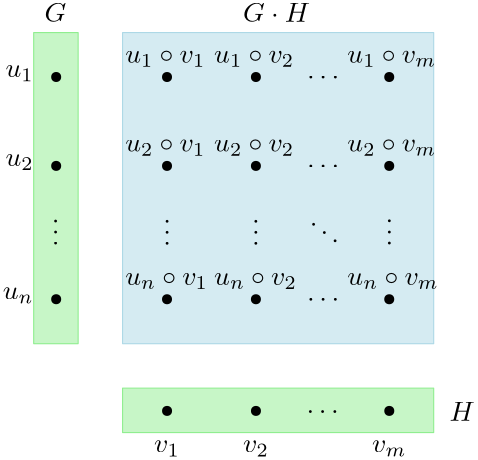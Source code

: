 <?xml version="1.0"?>
<!DOCTYPE ipe SYSTEM "ipe.dtd">
<ipe version="70212" creator="Ipe 7.2.13">
<info created="D:20200319113630" modified="D:20200404144024"/>
<ipestyle name="basic">
<symbol name="arrow/arc(spx)">
<path stroke="sym-stroke" fill="sym-stroke" pen="sym-pen">
0 0 m
-1 0.333 l
-1 -0.333 l
h
</path>
</symbol>
<symbol name="arrow/farc(spx)">
<path stroke="sym-stroke" fill="white" pen="sym-pen">
0 0 m
-1 0.333 l
-1 -0.333 l
h
</path>
</symbol>
<symbol name="arrow/ptarc(spx)">
<path stroke="sym-stroke" fill="sym-stroke" pen="sym-pen">
0 0 m
-1 0.333 l
-0.8 0 l
-1 -0.333 l
h
</path>
</symbol>
<symbol name="arrow/fptarc(spx)">
<path stroke="sym-stroke" fill="white" pen="sym-pen">
0 0 m
-1 0.333 l
-0.8 0 l
-1 -0.333 l
h
</path>
</symbol>
<symbol name="mark/circle(sx)" transformations="translations">
<path fill="sym-stroke">
0.6 0 0 0.6 0 0 e
0.4 0 0 0.4 0 0 e
</path>
</symbol>
<symbol name="mark/disk(sx)" transformations="translations">
<path fill="sym-stroke">
0.6 0 0 0.6 0 0 e
</path>
</symbol>
<symbol name="mark/fdisk(sfx)" transformations="translations">
<group>
<path fill="sym-fill">
0.5 0 0 0.5 0 0 e
</path>
<path fill="sym-stroke" fillrule="eofill">
0.6 0 0 0.6 0 0 e
0.4 0 0 0.4 0 0 e
</path>
</group>
</symbol>
<symbol name="mark/box(sx)" transformations="translations">
<path fill="sym-stroke" fillrule="eofill">
-0.6 -0.6 m
0.6 -0.6 l
0.6 0.6 l
-0.6 0.6 l
h
-0.4 -0.4 m
0.4 -0.4 l
0.4 0.4 l
-0.4 0.4 l
h
</path>
</symbol>
<symbol name="mark/square(sx)" transformations="translations">
<path fill="sym-stroke">
-0.6 -0.6 m
0.6 -0.6 l
0.6 0.6 l
-0.6 0.6 l
h
</path>
</symbol>
<symbol name="mark/fsquare(sfx)" transformations="translations">
<group>
<path fill="sym-fill">
-0.5 -0.5 m
0.5 -0.5 l
0.5 0.5 l
-0.5 0.5 l
h
</path>
<path fill="sym-stroke" fillrule="eofill">
-0.6 -0.6 m
0.6 -0.6 l
0.6 0.6 l
-0.6 0.6 l
h
-0.4 -0.4 m
0.4 -0.4 l
0.4 0.4 l
-0.4 0.4 l
h
</path>
</group>
</symbol>
<symbol name="mark/cross(sx)" transformations="translations">
<group>
<path fill="sym-stroke">
-0.43 -0.57 m
0.57 0.43 l
0.43 0.57 l
-0.57 -0.43 l
h
</path>
<path fill="sym-stroke">
-0.43 0.57 m
0.57 -0.43 l
0.43 -0.57 l
-0.57 0.43 l
h
</path>
</group>
</symbol>
<symbol name="arrow/fnormal(spx)">
<path stroke="sym-stroke" fill="white" pen="sym-pen">
0 0 m
-1 0.333 l
-1 -0.333 l
h
</path>
</symbol>
<symbol name="arrow/pointed(spx)">
<path stroke="sym-stroke" fill="sym-stroke" pen="sym-pen">
0 0 m
-1 0.333 l
-0.8 0 l
-1 -0.333 l
h
</path>
</symbol>
<symbol name="arrow/fpointed(spx)">
<path stroke="sym-stroke" fill="white" pen="sym-pen">
0 0 m
-1 0.333 l
-0.8 0 l
-1 -0.333 l
h
</path>
</symbol>
<symbol name="arrow/linear(spx)">
<path stroke="sym-stroke" pen="sym-pen">
-1 0.333 m
0 0 l
-1 -0.333 l
</path>
</symbol>
<symbol name="arrow/fdouble(spx)">
<path stroke="sym-stroke" fill="white" pen="sym-pen">
0 0 m
-1 0.333 l
-1 -0.333 l
h
-1 0 m
-2 0.333 l
-2 -0.333 l
h
</path>
</symbol>
<symbol name="arrow/double(spx)">
<path stroke="sym-stroke" fill="sym-stroke" pen="sym-pen">
0 0 m
-1 0.333 l
-1 -0.333 l
h
-1 0 m
-2 0.333 l
-2 -0.333 l
h
</path>
</symbol>
<pen name="heavier" value="0.8"/>
<pen name="fat" value="1.2"/>
<pen name="ultrafat" value="2"/>
<symbolsize name="large" value="5"/>
<symbolsize name="small" value="2"/>
<symbolsize name="tiny" value="1.1"/>
<arrowsize name="large" value="10"/>
<arrowsize name="small" value="5"/>
<arrowsize name="tiny" value="3"/>
<color name="red" value="1 0 0"/>
<color name="green" value="0 1 0"/>
<color name="blue" value="0 0 1"/>
<color name="yellow" value="1 1 0"/>
<color name="orange" value="1 0.647 0"/>
<color name="gold" value="1 0.843 0"/>
<color name="purple" value="0.627 0.125 0.941"/>
<color name="gray" value="0.745"/>
<color name="brown" value="0.647 0.165 0.165"/>
<color name="navy" value="0 0 0.502"/>
<color name="pink" value="1 0.753 0.796"/>
<color name="seagreen" value="0.18 0.545 0.341"/>
<color name="turquoise" value="0.251 0.878 0.816"/>
<color name="violet" value="0.933 0.51 0.933"/>
<color name="darkblue" value="0 0 0.545"/>
<color name="darkcyan" value="0 0.545 0.545"/>
<color name="darkgray" value="0.663"/>
<color name="darkgreen" value="0 0.392 0"/>
<color name="darkmagenta" value="0.545 0 0.545"/>
<color name="darkorange" value="1 0.549 0"/>
<color name="darkred" value="0.545 0 0"/>
<color name="lightblue" value="0.678 0.847 0.902"/>
<color name="lightcyan" value="0.878 1 1"/>
<color name="lightgray" value="0.827"/>
<color name="lightgreen" value="0.565 0.933 0.565"/>
<color name="lightyellow" value="1 1 0.878"/>
<dashstyle name="dashed" value="[4] 0"/>
<dashstyle name="dotted" value="[1 3] 0"/>
<dashstyle name="dash dotted" value="[4 2 1 2] 0"/>
<dashstyle name="dash dot dotted" value="[4 2 1 2 1 2] 0"/>
<textsize name="large" value="\large"/>
<textsize name="Large" value="\Large"/>
<textsize name="LARGE" value="\LARGE"/>
<textsize name="huge" value="\huge"/>
<textsize name="Huge" value="\Huge"/>
<textsize name="small" value="\small"/>
<textsize name="footnote" value="\footnotesize"/>
<textsize name="tiny" value="\tiny"/>
<textstyle name="center" begin="\begin{center}" end="\end{center}"/>
<textstyle name="itemize" begin="\begin{itemize}" end="\end{itemize}"/>
<textstyle name="item" begin="\begin{itemize}\item{}" end="\end{itemize}"/>
<gridsize name="4 pts" value="4"/>
<gridsize name="8 pts (~3 mm)" value="8"/>
<gridsize name="16 pts (~6 mm)" value="16"/>
<gridsize name="32 pts (~12 mm)" value="32"/>
<gridsize name="10 pts (~3.5 mm)" value="10"/>
<gridsize name="20 pts (~7 mm)" value="20"/>
<gridsize name="14 pts (~5 mm)" value="14"/>
<gridsize name="28 pts (~10 mm)" value="28"/>
<gridsize name="56 pts (~20 mm)" value="56"/>
<anglesize name="90 deg" value="90"/>
<anglesize name="60 deg" value="60"/>
<anglesize name="45 deg" value="45"/>
<anglesize name="30 deg" value="30"/>
<anglesize name="22.5 deg" value="22.5"/>
<opacity name="10%" value="0.1"/>
<opacity name="30%" value="0.3"/>
<opacity name="50%" value="0.5"/>
<opacity name="75%" value="0.75"/>
<tiling name="falling" angle="-60" step="4" width="1"/>
<tiling name="rising" angle="30" step="4" width="1"/>
</ipestyle>
<page>
<layer name="points"/>
<layer name="convex_hull"/>
<layer name="cone_hull"/>
<layer name="alpha"/>
<view layers="points alpha" active="alpha"/>
<path layer="alpha" stroke="lightgreen" fill="lightgreen" opacity="50%" stroke-opacity="opaque">
80 656 m
80 640 l
192 640 l
192 656 l
h
</path>
<path stroke="lightblue" fill="lightblue" opacity="50%" stroke-opacity="opaque">
80 784 m
80 672 l
192 672 l
192 784 l
h
</path>
<use layer="points" name="mark/disk(sx)" pos="96 768" size="normal" stroke="black"/>
<use name="mark/disk(sx)" pos="96 736" size="normal" stroke="black"/>
<use name="mark/disk(sx)" pos="96 688" size="normal" stroke="black"/>
<use name="mark/disk(sx)" pos="128 768" size="normal" stroke="black"/>
<use name="mark/disk(sx)" pos="128 736" size="normal" stroke="black"/>
<use name="mark/disk(sx)" pos="128 688" size="normal" stroke="black"/>
<text matrix="1 0 0 1 0.00016146 3.57956" transformations="translations" pos="96 704" stroke="black" type="label" width="2.767" height="14.999" depth="0" halign="center" valign="baseline" style="math">\vdots</text>
<text matrix="1 0 0 1 0.00016146 3.57956" transformations="translations" pos="128 704" stroke="black" type="label" width="2.767" height="14.999" depth="0" halign="center" valign="baseline" style="math">\vdots</text>
<text matrix="1 0 0 1 2.35399 -0.0101527" transformations="translations" pos="144 768" stroke="black" type="label" width="11.623" height="1.052" depth="0" valign="center" style="math">\dots</text>
<text matrix="1 0 0 1 2.35399 -0.0101527" transformations="translations" pos="144 736" stroke="black" type="label" width="11.623" height="1.052" depth="0" valign="center" style="math">\dots</text>
<text matrix="1 0 0 1 2.35399 -0.0101527" transformations="translations" pos="144 688" stroke="black" type="label" width="11.623" height="1.052" depth="0" valign="center" style="math">\dots</text>
<use name="mark/disk(sx)" pos="176 768" size="normal" stroke="black"/>
<use name="mark/disk(sx)" pos="176 736" size="normal" stroke="black"/>
<use name="mark/disk(sx)" pos="176 688" size="normal" stroke="black"/>
<text matrix="1 0 0 1 0.0185415 -12.2791" transformations="translations" pos="176 720" stroke="black" type="label" width="2.767" height="14.999" depth="0" halign="center" valign="baseline" style="math">\vdots</text>
<text matrix="1 0 0 1 2.80327 -12.4735" transformations="translations" pos="144 720" stroke="black" type="label" width="11.623" height="14.999" depth="0" valign="baseline" style="math">\ddots</text>
<path layer="alpha" matrix="1 0 0 1 32 0" stroke="lightgreen" fill="lightgreen" opacity="50%" stroke-opacity="opaque">
16 784 m
16 672 l
32 672 l
32 784 l
h
</path>
<text matrix="1 0 0 1 39.7703 -12.0794" transformations="translations" pos="16 800" stroke="black" type="label" width="7.833" height="6.808" depth="0" halign="center" valign="baseline" style="math">G</text>
<text matrix="1 0 0 1 -10.3207 4.21797" transformations="translations" pos="208 640" stroke="black" type="label" width="9.091" height="6.808" depth="0" valign="baseline" style="math">H</text>
<text matrix="1 0 0 1 -56.5924 3.8937" transformations="translations" pos="192 784" stroke="black" type="label" width="24.119" height="6.808" depth="0" halign="center" valign="baseline" style="math">G \cdot H</text>
<use matrix="1 0 0 1 -7.90478 0.00866887" name="mark/disk(sx)" pos="64 768" size="normal" stroke="black"/>
<use matrix="1 0 0 1 -7.90478 0.00866887" name="mark/disk(sx)" pos="64 736" size="normal" stroke="black"/>
<use matrix="1 0 0 1 -7.90478 0.00866887" name="mark/disk(sx)" pos="64 688" size="normal" stroke="black"/>
<text matrix="1 0 0 1 30.8499 -6.7812" transformations="translations" pos="23.6254 714.479" stroke="black" type="label" width="2.767" height="14.999" depth="0" valign="baseline" style="math">\vdots</text>
<use matrix="1 0 0 1 0.0153346 -40.1996" name="mark/disk(sx)" pos="96 688" size="normal" stroke="black"/>
<use matrix="1 0 0 1 0.0153346 -40.1996" name="mark/disk(sx)" pos="128 688" size="normal" stroke="black"/>
<use matrix="1 0 0 1 0.0153346 -40.1996" name="mark/disk(sx)" pos="176 688" size="normal" stroke="black"/>
<text matrix="1 0 0 1 -0.436277 -0.405428" transformations="translations" pos="146.613 647.465" stroke="black" type="label" width="11.623" height="1.052" depth="0" valign="baseline" style="math">\dots</text>
<text transformations="translations" pos="48 768" stroke="black" type="label" width="10.173" height="4.294" depth="1.49" halign="right" valign="baseline" style="math">u_1</text>
<text transformations="translations" pos="48 736" stroke="black" type="label" width="10.173" height="4.294" depth="1.49" halign="right" valign="baseline" style="math">u_2</text>
<text transformations="translations" pos="48 688" stroke="black" type="label" width="11.126" height="4.294" depth="1.49" halign="right" valign="baseline" style="math">u_n</text>
<text matrix="1 0 0 1 0.00333807 8.88873" transformations="translations" pos="96 624" stroke="black" type="label" width="9.298" height="4.294" depth="1.49" halign="center" valign="baseline" style="math">v_1</text>
<text matrix="1 0 0 1 0.00333807 8.88873" transformations="translations" pos="128 624" stroke="black" type="label" width="9.298" height="4.294" depth="1.49" halign="center" valign="baseline" style="math">v_2</text>
<text matrix="1 0 0 1 0.00333807 8.88873" transformations="translations" pos="176 624" stroke="black" type="label" width="12.397" height="4.294" depth="1.49" halign="center" valign="baseline" style="math">v_m</text>
<text matrix="1 0 0 1 -15.0715 5.15738" transformations="translations" pos="96 768" stroke="black" type="label" width="28.88" height="4.432" depth="1.49" valign="baseline" style="math">u_1 \circ v_1</text>
<text matrix="1 0 0 1 -15.0715 5.15738" transformations="translations" pos="128 768" stroke="black" type="label" width="28.88" height="4.432" depth="1.49" valign="baseline" style="math">u_1\circ v_2</text>
<text matrix="1 0 0 1 -15.0715 5.15738" transformations="translations" pos="176 768" stroke="black" type="label" width="31.978" height="4.432" depth="1.49" valign="baseline" style="math">u_1 \circ v_m</text>
<text matrix="1 0 0 1 -15.0715 5.15738" transformations="translations" pos="96 736" stroke="black" type="label" width="28.88" height="4.432" depth="1.49" valign="baseline" style="math">u_2 \circ v_1</text>
<text matrix="1 0 0 1 -15.0715 5.15738" transformations="translations" pos="128 736" stroke="black" type="label" width="28.88" height="4.432" depth="1.49" valign="baseline" style="math">u_2 \circ v_2</text>
<text matrix="1 0 0 1 -15.0715 5.15738" transformations="translations" pos="176 736" stroke="black" type="label" width="31.978" height="4.432" depth="1.49" valign="baseline" style="math">u_2 \circ v_m</text>
<text matrix="1 0 0 1 -15.0715 5.15738" transformations="translations" pos="96 688" stroke="black" type="label" width="29.834" height="4.432" depth="1.49" valign="baseline" style="math">u_n \circ v_1</text>
<text matrix="1 0 0 1 -15.0715 5.15738" transformations="translations" pos="128 688" stroke="black" type="label" width="29.834" height="4.432" depth="1.49" valign="baseline" style="math">u_n \circ v_2</text>
<text matrix="1 0 0 1 -15.0715 5.15738" transformations="translations" pos="176 688" stroke="black" type="label" width="32.932" height="4.432" depth="1.49" valign="baseline" style="math">u_n \circ v_m</text>
</page>
</ipe>
